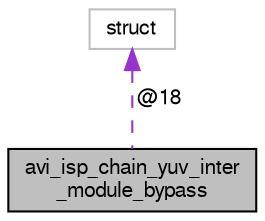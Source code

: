 digraph "avi_isp_chain_yuv_inter_module_bypass"
{
  edge [fontname="FreeSans",fontsize="10",labelfontname="FreeSans",labelfontsize="10"];
  node [fontname="FreeSans",fontsize="10",shape=record];
  Node1 [label="avi_isp_chain_yuv_inter\l_module_bypass",height=0.2,width=0.4,color="black", fillcolor="grey75", style="filled", fontcolor="black"];
  Node2 -> Node1 [dir="back",color="darkorchid3",fontsize="10",style="dashed",label=" @18" ,fontname="FreeSans"];
  Node2 [label="struct",height=0.2,width=0.4,color="grey75", fillcolor="white", style="filled"];
}
